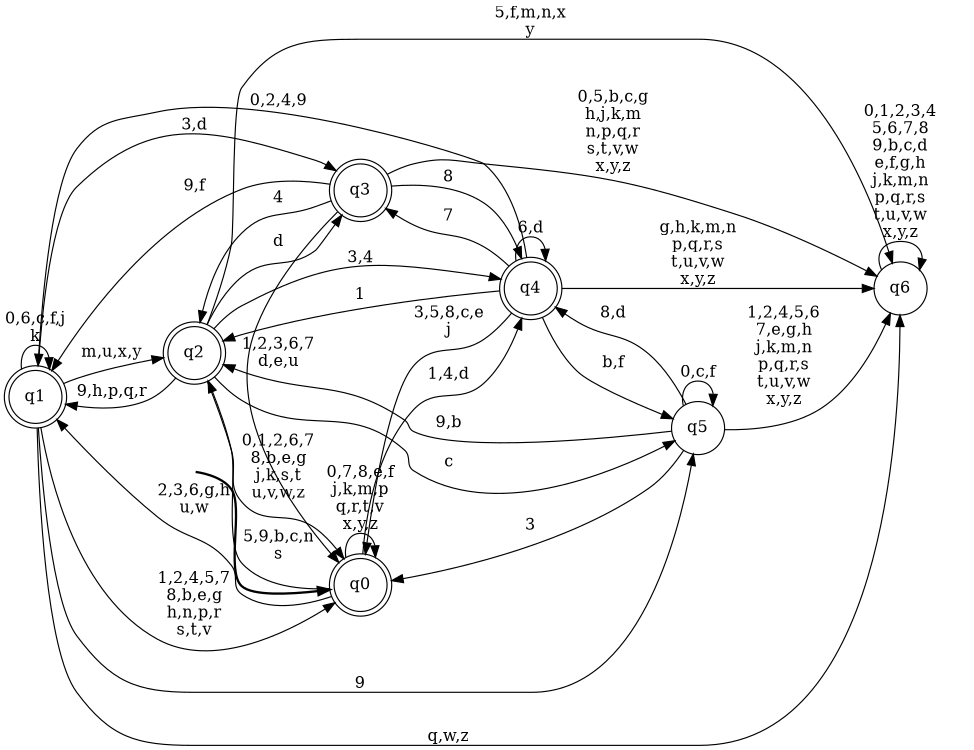 digraph BlueStar {
__start0 [style = invis, shape = none, label = "", width = 0, height = 0];

rankdir=LR;
size="8,5";

s0 [style="rounded,filled", color="black", fillcolor="white" shape="doublecircle", label="q0"];
s1 [style="rounded,filled", color="black", fillcolor="white" shape="doublecircle", label="q1"];
s2 [style="rounded,filled", color="black", fillcolor="white" shape="doublecircle", label="q2"];
s3 [style="rounded,filled", color="black", fillcolor="white" shape="doublecircle", label="q3"];
s4 [style="rounded,filled", color="black", fillcolor="white" shape="doublecircle", label="q4"];
s5 [style="filled", color="black", fillcolor="white" shape="circle", label="q5"];
s6 [style="filled", color="black", fillcolor="white" shape="circle", label="q6"];
subgraph cluster_main { 
	graph [pad=".75", ranksep="0.15", nodesep="0.15"];
	 style=invis; 
	__start0 -> s0 [penwidth=2];
}
s0 -> s0 [label="0,7,8,e,f\nj,k,m,p\nq,r,t,v\nx,y,z"];
s0 -> s1 [label="2,3,6,g,h\nu,w"];
s0 -> s2 [label="5,9,b,c,n\ns"];
s0 -> s4 [label="1,4,d"];
s1 -> s0 [label="1,2,4,5,7\n8,b,e,g\nh,n,p,r\ns,t,v"];
s1 -> s1 [label="0,6,c,f,j\nk"];
s1 -> s2 [label="m,u,x,y"];
s1 -> s3 [label="3,d"];
s1 -> s5 [label="9"];
s1 -> s6 [label="q,w,z"];
s2 -> s0 [label="0,1,2,6,7\n8,b,e,g\nj,k,s,t\nu,v,w,z"];
s2 -> s1 [label="9,h,p,q,r"];
s2 -> s3 [label="d"];
s2 -> s4 [label="3,4"];
s2 -> s5 [label="c"];
s2 -> s6 [label="5,f,m,n,x\ny"];
s3 -> s0 [label="1,2,3,6,7\nd,e,u"];
s3 -> s1 [label="9,f"];
s3 -> s2 [label="4"];
s3 -> s4 [label="8"];
s3 -> s6 [label="0,5,b,c,g\nh,j,k,m\nn,p,q,r\ns,t,v,w\nx,y,z"];
s4 -> s0 [label="3,5,8,c,e\nj"];
s4 -> s1 [label="0,2,4,9"];
s4 -> s2 [label="1"];
s4 -> s3 [label="7"];
s4 -> s4 [label="6,d"];
s4 -> s5 [label="b,f"];
s4 -> s6 [label="g,h,k,m,n\np,q,r,s\nt,u,v,w\nx,y,z"];
s5 -> s0 [label="3"];
s5 -> s2 [label="9,b"];
s5 -> s4 [label="8,d"];
s5 -> s5 [label="0,c,f"];
s5 -> s6 [label="1,2,4,5,6\n7,e,g,h\nj,k,m,n\np,q,r,s\nt,u,v,w\nx,y,z"];
s6 -> s6 [label="0,1,2,3,4\n5,6,7,8\n9,b,c,d\ne,f,g,h\nj,k,m,n\np,q,r,s\nt,u,v,w\nx,y,z"];

}